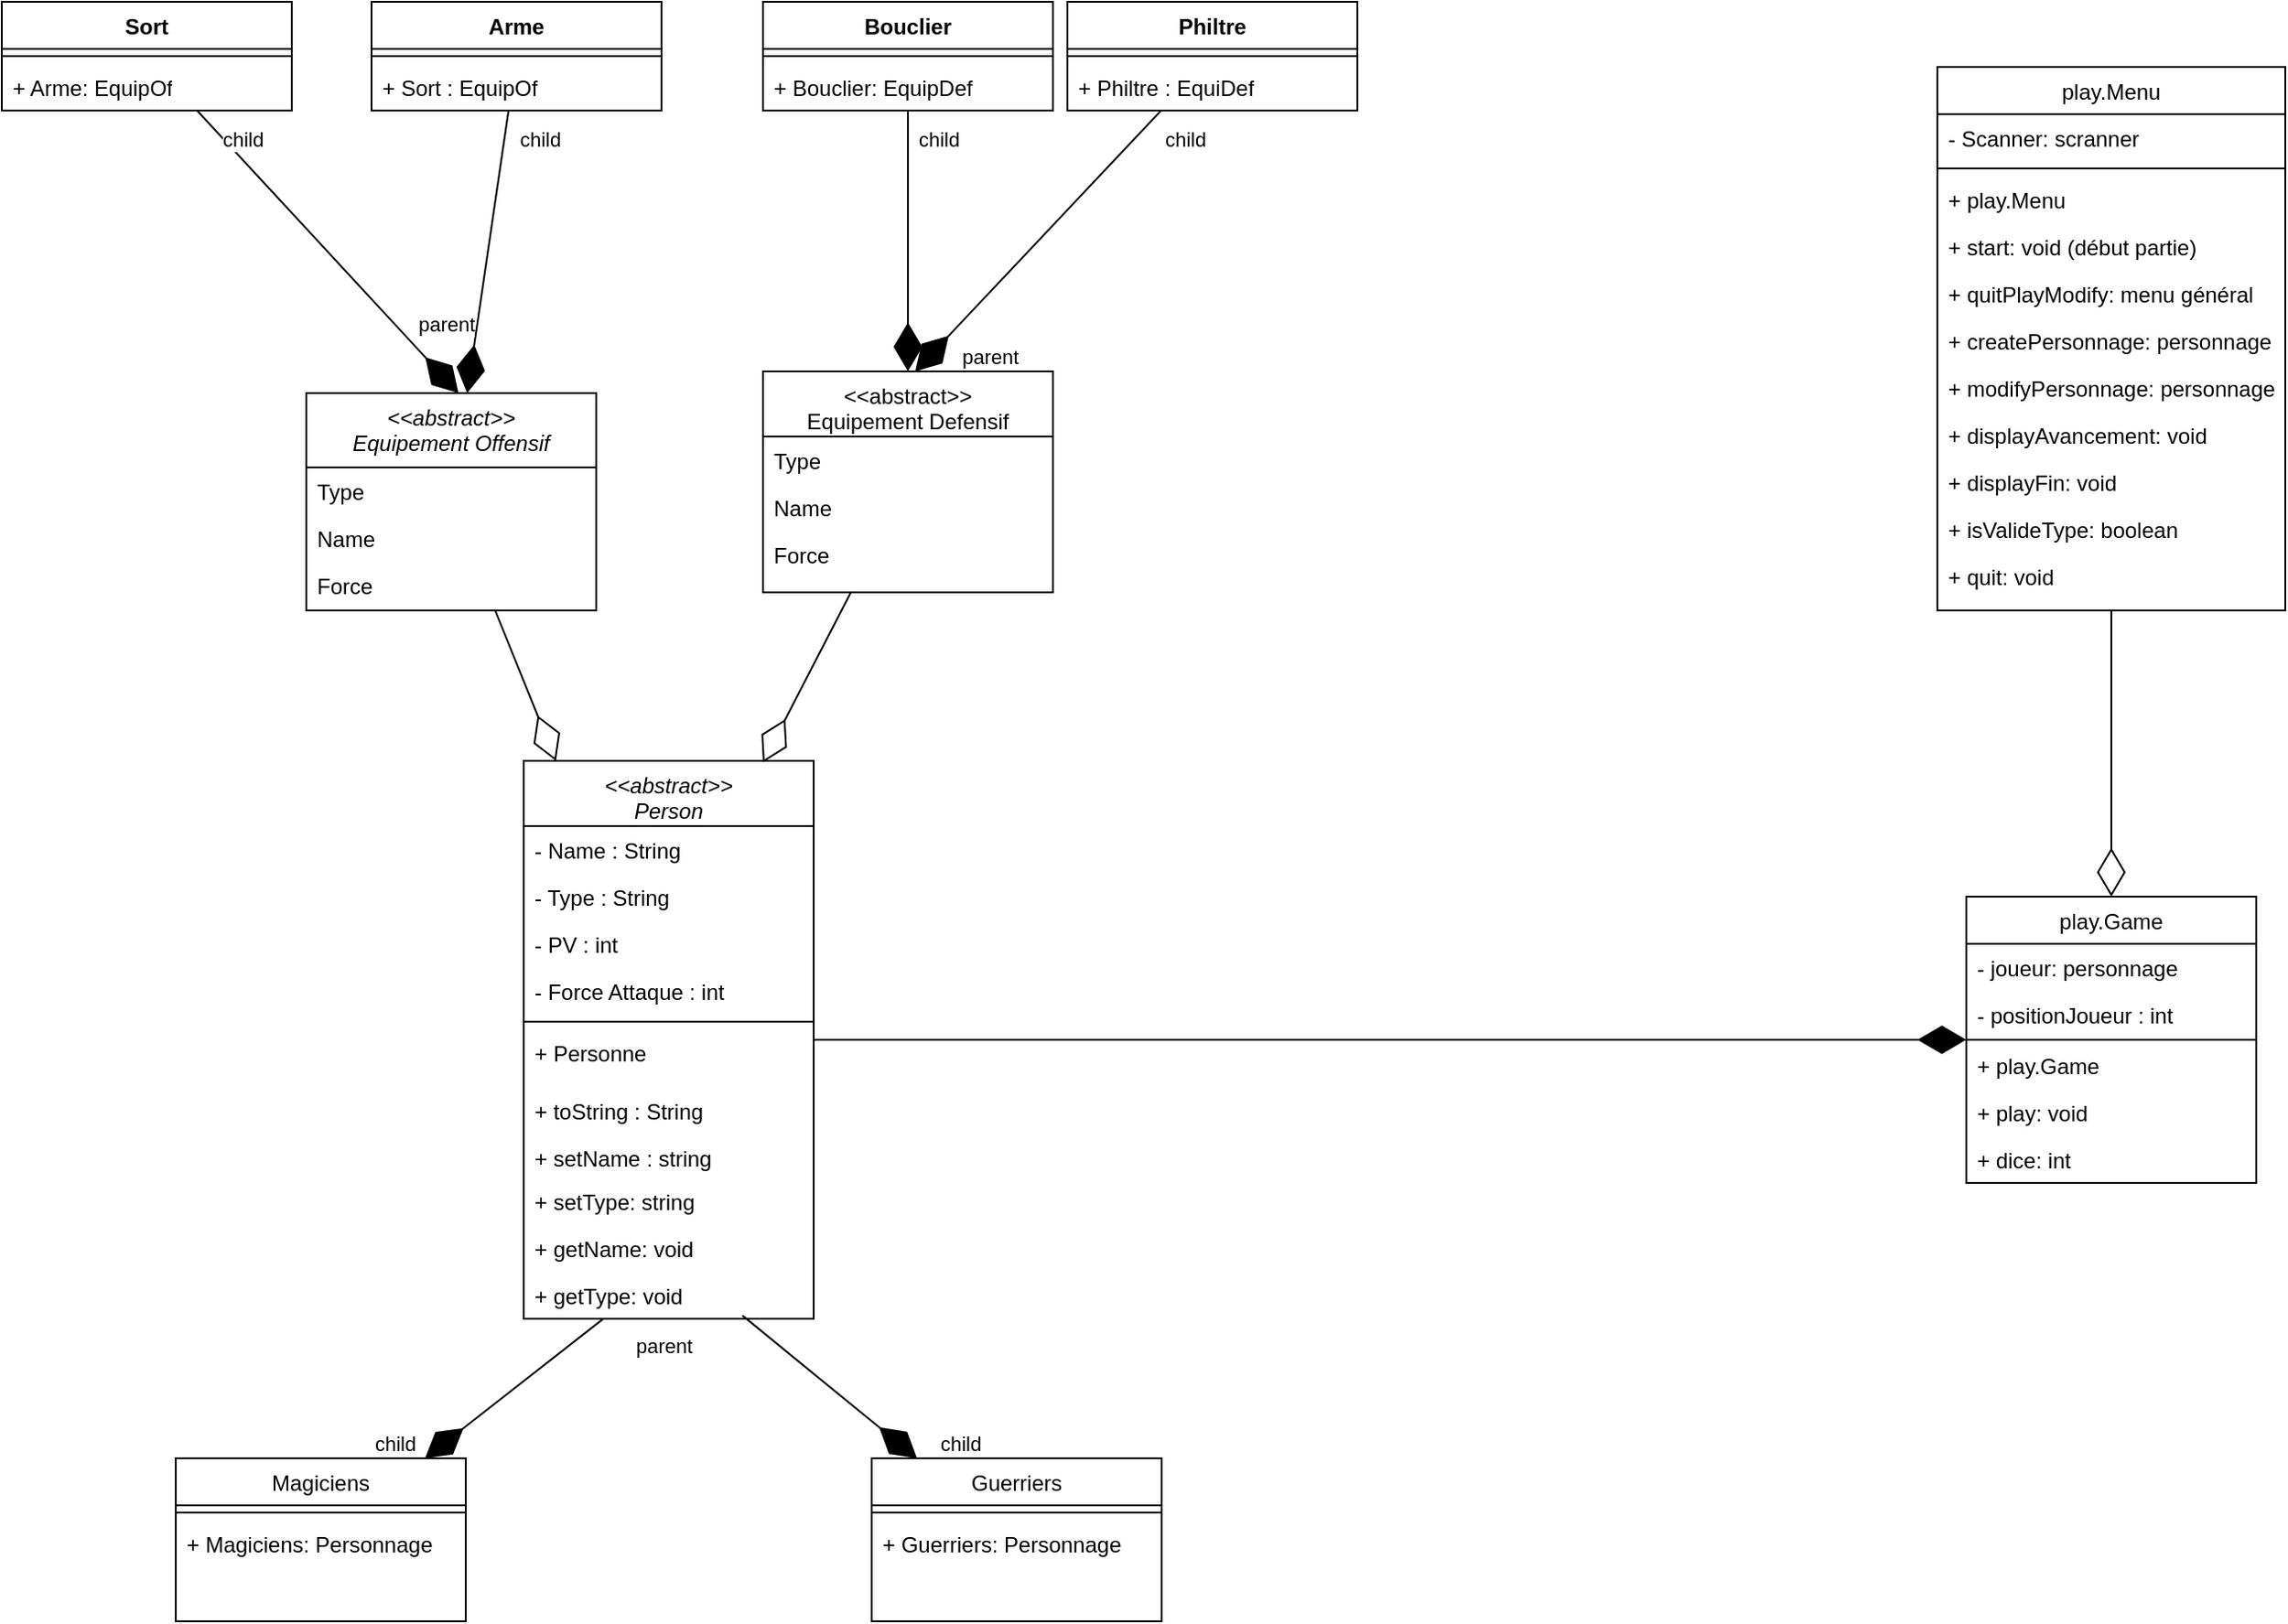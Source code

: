 <mxfile version="24.7.17">
  <diagram id="C5RBs43oDa-KdzZeNtuy" name="Page-1">
    <mxGraphModel dx="2074" dy="1042" grid="1" gridSize="12" guides="1" tooltips="1" connect="1" arrows="1" fold="1" page="1" pageScale="1" pageWidth="827" pageHeight="1169" math="0" shadow="0">
      <root>
        <mxCell id="WIyWlLk6GJQsqaUBKTNV-0" />
        <mxCell id="WIyWlLk6GJQsqaUBKTNV-1" parent="WIyWlLk6GJQsqaUBKTNV-0" />
        <mxCell id="zkfFHV4jXpPFQw0GAbJ--0" value="&lt;&lt;abstract&gt;&gt;&#xa;Person" style="swimlane;fontStyle=2;align=center;verticalAlign=top;childLayout=stackLayout;horizontal=1;startSize=36;horizontalStack=0;resizeParent=1;resizeLast=0;collapsible=1;marginBottom=0;rounded=0;shadow=0;strokeWidth=1;" parent="WIyWlLk6GJQsqaUBKTNV-1" vertex="1">
          <mxGeometry x="516" y="515" width="160" height="308" as="geometry">
            <mxRectangle x="230" y="140" width="160" height="26" as="alternateBounds" />
          </mxGeometry>
        </mxCell>
        <mxCell id="zkfFHV4jXpPFQw0GAbJ--1" value="- Name : String" style="text;align=left;verticalAlign=top;spacingLeft=4;spacingRight=4;overflow=hidden;rotatable=0;points=[[0,0.5],[1,0.5]];portConstraint=eastwest;" parent="zkfFHV4jXpPFQw0GAbJ--0" vertex="1">
          <mxGeometry y="36" width="160" height="26" as="geometry" />
        </mxCell>
        <mxCell id="zkfFHV4jXpPFQw0GAbJ--2" value="- Type : String" style="text;align=left;verticalAlign=top;spacingLeft=4;spacingRight=4;overflow=hidden;rotatable=0;points=[[0,0.5],[1,0.5]];portConstraint=eastwest;rounded=0;shadow=0;html=0;" parent="zkfFHV4jXpPFQw0GAbJ--0" vertex="1">
          <mxGeometry y="62" width="160" height="26" as="geometry" />
        </mxCell>
        <mxCell id="zkfFHV4jXpPFQw0GAbJ--3" value="- PV : int" style="text;align=left;verticalAlign=top;spacingLeft=4;spacingRight=4;overflow=hidden;rotatable=0;points=[[0,0.5],[1,0.5]];portConstraint=eastwest;rounded=0;shadow=0;html=0;" parent="zkfFHV4jXpPFQw0GAbJ--0" vertex="1">
          <mxGeometry y="88" width="160" height="26" as="geometry" />
        </mxCell>
        <mxCell id="jROpITNfgl0mT93YYvuQ-1" value="- Force Attaque : int" style="text;align=left;verticalAlign=top;spacingLeft=4;spacingRight=4;overflow=hidden;rotatable=0;points=[[0,0.5],[1,0.5]];portConstraint=eastwest;rounded=0;shadow=0;html=0;" parent="zkfFHV4jXpPFQw0GAbJ--0" vertex="1">
          <mxGeometry y="114" width="160" height="26" as="geometry" />
        </mxCell>
        <mxCell id="zkfFHV4jXpPFQw0GAbJ--4" value="" style="line;html=1;strokeWidth=1;align=left;verticalAlign=middle;spacingTop=-1;spacingLeft=3;spacingRight=3;rotatable=0;labelPosition=right;points=[];portConstraint=eastwest;" parent="zkfFHV4jXpPFQw0GAbJ--0" vertex="1">
          <mxGeometry y="140" width="160" height="8" as="geometry" />
        </mxCell>
        <mxCell id="zkfFHV4jXpPFQw0GAbJ--5" value="+ Personne" style="text;align=left;verticalAlign=top;spacingLeft=4;spacingRight=4;overflow=hidden;rotatable=0;points=[[0,0.5],[1,0.5]];portConstraint=eastwest;" parent="zkfFHV4jXpPFQw0GAbJ--0" vertex="1">
          <mxGeometry y="148" width="160" height="32" as="geometry" />
        </mxCell>
        <mxCell id="jROpITNfgl0mT93YYvuQ-5" value="+ toString : String" style="text;align=left;verticalAlign=top;spacingLeft=4;spacingRight=4;overflow=hidden;rotatable=0;points=[[0,0.5],[1,0.5]];portConstraint=eastwest;" parent="zkfFHV4jXpPFQw0GAbJ--0" vertex="1">
          <mxGeometry y="180" width="160" height="26" as="geometry" />
        </mxCell>
        <mxCell id="Gl2zfpZ1iNKv7wAVs_t6-0" value="+ setName : string" style="text;align=left;verticalAlign=top;spacingLeft=4;spacingRight=4;overflow=hidden;rotatable=0;points=[[0,0.5],[1,0.5]];portConstraint=eastwest;" parent="zkfFHV4jXpPFQw0GAbJ--0" vertex="1">
          <mxGeometry y="206" width="160" height="24" as="geometry" />
        </mxCell>
        <mxCell id="Gl2zfpZ1iNKv7wAVs_t6-1" value="+ setType: string" style="text;align=left;verticalAlign=top;spacingLeft=4;spacingRight=4;overflow=hidden;rotatable=0;points=[[0,0.5],[1,0.5]];portConstraint=eastwest;" parent="zkfFHV4jXpPFQw0GAbJ--0" vertex="1">
          <mxGeometry y="230" width="160" height="26" as="geometry" />
        </mxCell>
        <mxCell id="Gl2zfpZ1iNKv7wAVs_t6-2" value="+ getName: void" style="text;align=left;verticalAlign=top;spacingLeft=4;spacingRight=4;overflow=hidden;rotatable=0;points=[[0,0.5],[1,0.5]];portConstraint=eastwest;" parent="zkfFHV4jXpPFQw0GAbJ--0" vertex="1">
          <mxGeometry y="256" width="160" height="26" as="geometry" />
        </mxCell>
        <mxCell id="Gl2zfpZ1iNKv7wAVs_t6-3" value="+ getType: void" style="text;align=left;verticalAlign=top;spacingLeft=4;spacingRight=4;overflow=hidden;rotatable=0;points=[[0,0.5],[1,0.5]];portConstraint=eastwest;" parent="zkfFHV4jXpPFQw0GAbJ--0" vertex="1">
          <mxGeometry y="282" width="160" height="26" as="geometry" />
        </mxCell>
        <mxCell id="zkfFHV4jXpPFQw0GAbJ--17" value="Magiciens" style="swimlane;fontStyle=0;align=center;verticalAlign=top;childLayout=stackLayout;horizontal=1;startSize=26;horizontalStack=0;resizeParent=1;resizeLast=0;collapsible=1;marginBottom=0;rounded=0;shadow=0;strokeWidth=1;" parent="WIyWlLk6GJQsqaUBKTNV-1" vertex="1">
          <mxGeometry x="324" y="900" width="160" height="90" as="geometry">
            <mxRectangle x="550" y="140" width="160" height="26" as="alternateBounds" />
          </mxGeometry>
        </mxCell>
        <mxCell id="zkfFHV4jXpPFQw0GAbJ--23" value="" style="line;html=1;strokeWidth=1;align=left;verticalAlign=middle;spacingTop=-1;spacingLeft=3;spacingRight=3;rotatable=0;labelPosition=right;points=[];portConstraint=eastwest;" parent="zkfFHV4jXpPFQw0GAbJ--17" vertex="1">
          <mxGeometry y="26" width="160" height="8" as="geometry" />
        </mxCell>
        <mxCell id="zkfFHV4jXpPFQw0GAbJ--24" value="+ Magiciens: Personnage" style="text;align=left;verticalAlign=top;spacingLeft=4;spacingRight=4;overflow=hidden;rotatable=0;points=[[0,0.5],[1,0.5]];portConstraint=eastwest;" parent="zkfFHV4jXpPFQw0GAbJ--17" vertex="1">
          <mxGeometry y="34" width="160" height="26" as="geometry" />
        </mxCell>
        <mxCell id="jROpITNfgl0mT93YYvuQ-6" value="Guerriers" style="swimlane;fontStyle=0;align=center;verticalAlign=top;childLayout=stackLayout;horizontal=1;startSize=26;horizontalStack=0;resizeParent=1;resizeLast=0;collapsible=1;marginBottom=0;rounded=0;shadow=0;strokeWidth=1;" parent="WIyWlLk6GJQsqaUBKTNV-1" vertex="1">
          <mxGeometry x="708" y="900" width="160" height="90" as="geometry">
            <mxRectangle x="550" y="140" width="160" height="26" as="alternateBounds" />
          </mxGeometry>
        </mxCell>
        <mxCell id="jROpITNfgl0mT93YYvuQ-8" value="" style="line;html=1;strokeWidth=1;align=left;verticalAlign=middle;spacingTop=-1;spacingLeft=3;spacingRight=3;rotatable=0;labelPosition=right;points=[];portConstraint=eastwest;" parent="jROpITNfgl0mT93YYvuQ-6" vertex="1">
          <mxGeometry y="26" width="160" height="8" as="geometry" />
        </mxCell>
        <mxCell id="jROpITNfgl0mT93YYvuQ-9" value="+ Guerriers: Personnage" style="text;align=left;verticalAlign=top;spacingLeft=4;spacingRight=4;overflow=hidden;rotatable=0;points=[[0,0.5],[1,0.5]];portConstraint=eastwest;" parent="jROpITNfgl0mT93YYvuQ-6" vertex="1">
          <mxGeometry y="34" width="160" height="26" as="geometry" />
        </mxCell>
        <mxCell id="jROpITNfgl0mT93YYvuQ-18" value="&lt;&lt;abstract&gt;&gt;&#xa;Equipement Offensif" style="swimlane;fontStyle=2;align=center;verticalAlign=top;childLayout=stackLayout;horizontal=1;startSize=41;horizontalStack=0;resizeParent=1;resizeLast=0;collapsible=1;marginBottom=0;rounded=0;shadow=0;strokeWidth=1;swimlaneLine=1;fillStyle=auto;" parent="WIyWlLk6GJQsqaUBKTNV-1" vertex="1">
          <mxGeometry x="396" y="312" width="160" height="120" as="geometry">
            <mxRectangle x="550" y="140" width="160" height="26" as="alternateBounds" />
          </mxGeometry>
        </mxCell>
        <mxCell id="wySpvfk1D2mx7wKg0cp0-2" value="Type" style="text;align=left;verticalAlign=top;spacingLeft=4;spacingRight=4;overflow=hidden;rotatable=0;points=[[0,0.5],[1,0.5]];portConstraint=eastwest;" parent="jROpITNfgl0mT93YYvuQ-18" vertex="1">
          <mxGeometry y="41" width="160" height="26" as="geometry" />
        </mxCell>
        <mxCell id="wySpvfk1D2mx7wKg0cp0-3" value="Name" style="text;align=left;verticalAlign=top;spacingLeft=4;spacingRight=4;overflow=hidden;rotatable=0;points=[[0,0.5],[1,0.5]];portConstraint=eastwest;" parent="jROpITNfgl0mT93YYvuQ-18" vertex="1">
          <mxGeometry y="67" width="160" height="26" as="geometry" />
        </mxCell>
        <mxCell id="wySpvfk1D2mx7wKg0cp0-4" value="Force" style="text;align=left;verticalAlign=top;spacingLeft=4;spacingRight=4;overflow=hidden;rotatable=0;points=[[0,0.5],[1,0.5]];portConstraint=eastwest;" parent="jROpITNfgl0mT93YYvuQ-18" vertex="1">
          <mxGeometry y="93" width="160" height="26" as="geometry" />
        </mxCell>
        <mxCell id="jROpITNfgl0mT93YYvuQ-21" value="&lt;&lt;abstract&gt;&gt;&#xa;Equipement Defensif" style="swimlane;fontStyle=0;align=center;verticalAlign=top;childLayout=stackLayout;horizontal=1;startSize=36;horizontalStack=0;resizeParent=1;resizeLast=0;collapsible=1;marginBottom=0;rounded=0;shadow=0;strokeWidth=1;" parent="WIyWlLk6GJQsqaUBKTNV-1" vertex="1">
          <mxGeometry x="648" y="300" width="160" height="122" as="geometry">
            <mxRectangle x="550" y="140" width="160" height="26" as="alternateBounds" />
          </mxGeometry>
        </mxCell>
        <mxCell id="jROpITNfgl0mT93YYvuQ-23" value="Type" style="text;align=left;verticalAlign=top;spacingLeft=4;spacingRight=4;overflow=hidden;rotatable=0;points=[[0,0.5],[1,0.5]];portConstraint=eastwest;" parent="jROpITNfgl0mT93YYvuQ-21" vertex="1">
          <mxGeometry y="36" width="160" height="26" as="geometry" />
        </mxCell>
        <mxCell id="wySpvfk1D2mx7wKg0cp0-0" value="Name" style="text;align=left;verticalAlign=top;spacingLeft=4;spacingRight=4;overflow=hidden;rotatable=0;points=[[0,0.5],[1,0.5]];portConstraint=eastwest;" parent="jROpITNfgl0mT93YYvuQ-21" vertex="1">
          <mxGeometry y="62" width="160" height="26" as="geometry" />
        </mxCell>
        <mxCell id="wySpvfk1D2mx7wKg0cp0-1" value="Force" style="text;align=left;verticalAlign=top;spacingLeft=4;spacingRight=4;overflow=hidden;rotatable=0;points=[[0,0.5],[1,0.5]];portConstraint=eastwest;" parent="jROpITNfgl0mT93YYvuQ-21" vertex="1">
          <mxGeometry y="88" width="160" height="26" as="geometry" />
        </mxCell>
        <mxCell id="wySpvfk1D2mx7wKg0cp0-5" value="play.Menu" style="swimlane;fontStyle=0;align=center;verticalAlign=top;childLayout=stackLayout;horizontal=1;startSize=26;horizontalStack=0;resizeParent=1;resizeLast=0;collapsible=1;marginBottom=0;rounded=0;shadow=0;strokeWidth=1;" parent="WIyWlLk6GJQsqaUBKTNV-1" vertex="1">
          <mxGeometry x="1296" y="132" width="192" height="300" as="geometry">
            <mxRectangle x="550" y="140" width="160" height="26" as="alternateBounds" />
          </mxGeometry>
        </mxCell>
        <mxCell id="Gl2zfpZ1iNKv7wAVs_t6-76" value="- Scanner: scranner" style="text;align=left;verticalAlign=top;spacingLeft=4;spacingRight=4;overflow=hidden;rotatable=0;points=[[0,0.5],[1,0.5]];portConstraint=eastwest;" parent="wySpvfk1D2mx7wKg0cp0-5" vertex="1">
          <mxGeometry y="26" width="192" height="26" as="geometry" />
        </mxCell>
        <mxCell id="wySpvfk1D2mx7wKg0cp0-6" value="" style="line;html=1;strokeWidth=1;align=left;verticalAlign=middle;spacingTop=-1;spacingLeft=3;spacingRight=3;rotatable=0;labelPosition=right;points=[];portConstraint=eastwest;" parent="wySpvfk1D2mx7wKg0cp0-5" vertex="1">
          <mxGeometry y="52" width="192" height="8" as="geometry" />
        </mxCell>
        <mxCell id="Gl2zfpZ1iNKv7wAVs_t6-79" value="+ play.Menu" style="text;align=left;verticalAlign=top;spacingLeft=4;spacingRight=4;overflow=hidden;rotatable=0;points=[[0,0.5],[1,0.5]];portConstraint=eastwest;" parent="wySpvfk1D2mx7wKg0cp0-5" vertex="1">
          <mxGeometry y="60" width="192" height="26" as="geometry" />
        </mxCell>
        <mxCell id="Gl2zfpZ1iNKv7wAVs_t6-80" value="+ start: void (début partie)" style="text;align=left;verticalAlign=top;spacingLeft=4;spacingRight=4;overflow=hidden;rotatable=0;points=[[0,0.5],[1,0.5]];portConstraint=eastwest;" parent="wySpvfk1D2mx7wKg0cp0-5" vertex="1">
          <mxGeometry y="86" width="192" height="26" as="geometry" />
        </mxCell>
        <mxCell id="Gl2zfpZ1iNKv7wAVs_t6-81" value="+ quitPlayModify: menu général" style="text;align=left;verticalAlign=top;spacingLeft=4;spacingRight=4;overflow=hidden;rotatable=0;points=[[0,0.5],[1,0.5]];portConstraint=eastwest;" parent="wySpvfk1D2mx7wKg0cp0-5" vertex="1">
          <mxGeometry y="112" width="192" height="26" as="geometry" />
        </mxCell>
        <mxCell id="Gl2zfpZ1iNKv7wAVs_t6-82" value="+ createPersonnage: personnage" style="text;align=left;verticalAlign=top;spacingLeft=4;spacingRight=4;overflow=hidden;rotatable=0;points=[[0,0.5],[1,0.5]];portConstraint=eastwest;" parent="wySpvfk1D2mx7wKg0cp0-5" vertex="1">
          <mxGeometry y="138" width="192" height="26" as="geometry" />
        </mxCell>
        <mxCell id="Gl2zfpZ1iNKv7wAVs_t6-83" value="+ modifyPersonnage: personnage" style="text;align=left;verticalAlign=top;spacingLeft=4;spacingRight=4;overflow=hidden;rotatable=0;points=[[0,0.5],[1,0.5]];portConstraint=eastwest;" parent="wySpvfk1D2mx7wKg0cp0-5" vertex="1">
          <mxGeometry y="164" width="192" height="26" as="geometry" />
        </mxCell>
        <mxCell id="Gl2zfpZ1iNKv7wAVs_t6-84" value="+ displayAvancement: void" style="text;align=left;verticalAlign=top;spacingLeft=4;spacingRight=4;overflow=hidden;rotatable=0;points=[[0,0.5],[1,0.5]];portConstraint=eastwest;" parent="wySpvfk1D2mx7wKg0cp0-5" vertex="1">
          <mxGeometry y="190" width="192" height="26" as="geometry" />
        </mxCell>
        <mxCell id="Gl2zfpZ1iNKv7wAVs_t6-85" value="+ displayFin: void" style="text;align=left;verticalAlign=top;spacingLeft=4;spacingRight=4;overflow=hidden;rotatable=0;points=[[0,0.5],[1,0.5]];portConstraint=eastwest;" parent="wySpvfk1D2mx7wKg0cp0-5" vertex="1">
          <mxGeometry y="216" width="192" height="26" as="geometry" />
        </mxCell>
        <mxCell id="Gl2zfpZ1iNKv7wAVs_t6-86" value="+ isValideType: boolean" style="text;align=left;verticalAlign=top;spacingLeft=4;spacingRight=4;overflow=hidden;rotatable=0;points=[[0,0.5],[1,0.5]];portConstraint=eastwest;" parent="wySpvfk1D2mx7wKg0cp0-5" vertex="1">
          <mxGeometry y="242" width="192" height="26" as="geometry" />
        </mxCell>
        <mxCell id="Gl2zfpZ1iNKv7wAVs_t6-87" value="+ quit: void" style="text;align=left;verticalAlign=top;spacingLeft=4;spacingRight=4;overflow=hidden;rotatable=0;points=[[0,0.5],[1,0.5]];portConstraint=eastwest;" parent="wySpvfk1D2mx7wKg0cp0-5" vertex="1">
          <mxGeometry y="268" width="192" height="26" as="geometry" />
        </mxCell>
        <mxCell id="wySpvfk1D2mx7wKg0cp0-8" value="play.Game" style="swimlane;fontStyle=0;align=center;verticalAlign=top;childLayout=stackLayout;horizontal=1;startSize=26;horizontalStack=0;resizeParent=1;resizeLast=0;collapsible=1;marginBottom=0;rounded=0;shadow=0;strokeWidth=1;" parent="WIyWlLk6GJQsqaUBKTNV-1" vertex="1">
          <mxGeometry x="1312" y="590" width="160" height="158" as="geometry">
            <mxRectangle x="550" y="140" width="160" height="26" as="alternateBounds" />
          </mxGeometry>
        </mxCell>
        <mxCell id="Gl2zfpZ1iNKv7wAVs_t6-88" value="- joueur: personnage" style="text;align=left;verticalAlign=top;spacingLeft=4;spacingRight=4;overflow=hidden;rotatable=0;points=[[0,0.5],[1,0.5]];portConstraint=eastwest;" parent="wySpvfk1D2mx7wKg0cp0-8" vertex="1">
          <mxGeometry y="26" width="160" height="26" as="geometry" />
        </mxCell>
        <mxCell id="Gl2zfpZ1iNKv7wAVs_t6-89" value="- positionJoueur : int" style="text;align=left;verticalAlign=top;spacingLeft=4;spacingRight=4;overflow=hidden;rotatable=0;points=[[0,0.5],[1,0.5]];portConstraint=eastwest;" parent="wySpvfk1D2mx7wKg0cp0-8" vertex="1">
          <mxGeometry y="52" width="160" height="26" as="geometry" />
        </mxCell>
        <mxCell id="wySpvfk1D2mx7wKg0cp0-9" value="" style="line;html=1;strokeWidth=1;align=left;verticalAlign=middle;spacingTop=-1;spacingLeft=3;spacingRight=3;rotatable=0;labelPosition=right;points=[];portConstraint=eastwest;" parent="wySpvfk1D2mx7wKg0cp0-8" vertex="1">
          <mxGeometry y="78" width="160" height="2" as="geometry" />
        </mxCell>
        <mxCell id="Gl2zfpZ1iNKv7wAVs_t6-91" value="+ play.Game" style="text;align=left;verticalAlign=top;spacingLeft=4;spacingRight=4;overflow=hidden;rotatable=0;points=[[0,0.5],[1,0.5]];portConstraint=eastwest;" parent="wySpvfk1D2mx7wKg0cp0-8" vertex="1">
          <mxGeometry y="80" width="160" height="26" as="geometry" />
        </mxCell>
        <mxCell id="Gl2zfpZ1iNKv7wAVs_t6-92" value="+ play: void" style="text;align=left;verticalAlign=top;spacingLeft=4;spacingRight=4;overflow=hidden;rotatable=0;points=[[0,0.5],[1,0.5]];portConstraint=eastwest;" parent="wySpvfk1D2mx7wKg0cp0-8" vertex="1">
          <mxGeometry y="106" width="160" height="26" as="geometry" />
        </mxCell>
        <mxCell id="Gl2zfpZ1iNKv7wAVs_t6-93" value="+ dice: int" style="text;align=left;verticalAlign=top;spacingLeft=4;spacingRight=4;overflow=hidden;rotatable=0;points=[[0,0.5],[1,0.5]];portConstraint=eastwest;" parent="wySpvfk1D2mx7wKg0cp0-8" vertex="1">
          <mxGeometry y="132" width="160" height="26" as="geometry" />
        </mxCell>
        <mxCell id="wySpvfk1D2mx7wKg0cp0-12" value="Arme" style="swimlane;fontStyle=1;align=center;verticalAlign=top;childLayout=stackLayout;horizontal=1;startSize=26;horizontalStack=0;resizeParent=1;resizeParentMax=0;resizeLast=0;collapsible=1;marginBottom=0;whiteSpace=wrap;html=1;" parent="WIyWlLk6GJQsqaUBKTNV-1" vertex="1">
          <mxGeometry x="432" y="96" width="160" height="60" as="geometry" />
        </mxCell>
        <mxCell id="wySpvfk1D2mx7wKg0cp0-14" value="" style="line;strokeWidth=1;fillColor=none;align=left;verticalAlign=middle;spacingTop=-1;spacingLeft=3;spacingRight=3;rotatable=0;labelPosition=right;points=[];portConstraint=eastwest;strokeColor=inherit;" parent="wySpvfk1D2mx7wKg0cp0-12" vertex="1">
          <mxGeometry y="26" width="160" height="8" as="geometry" />
        </mxCell>
        <mxCell id="wySpvfk1D2mx7wKg0cp0-15" value="+ Sort : EquipOf" style="text;strokeColor=none;fillColor=none;align=left;verticalAlign=top;spacingLeft=4;spacingRight=4;overflow=hidden;rotatable=0;points=[[0,0.5],[1,0.5]];portConstraint=eastwest;whiteSpace=wrap;html=1;" parent="wySpvfk1D2mx7wKg0cp0-12" vertex="1">
          <mxGeometry y="34" width="160" height="26" as="geometry" />
        </mxCell>
        <mxCell id="Gl2zfpZ1iNKv7wAVs_t6-4" value="Sort" style="swimlane;fontStyle=1;align=center;verticalAlign=top;childLayout=stackLayout;horizontal=1;startSize=26;horizontalStack=0;resizeParent=1;resizeParentMax=0;resizeLast=0;collapsible=1;marginBottom=0;whiteSpace=wrap;html=1;" parent="WIyWlLk6GJQsqaUBKTNV-1" vertex="1">
          <mxGeometry x="228" y="96" width="160" height="60" as="geometry" />
        </mxCell>
        <mxCell id="Gl2zfpZ1iNKv7wAVs_t6-6" value="" style="line;strokeWidth=1;fillColor=none;align=left;verticalAlign=middle;spacingTop=-1;spacingLeft=3;spacingRight=3;rotatable=0;labelPosition=right;points=[];portConstraint=eastwest;strokeColor=inherit;" parent="Gl2zfpZ1iNKv7wAVs_t6-4" vertex="1">
          <mxGeometry y="26" width="160" height="8" as="geometry" />
        </mxCell>
        <mxCell id="Gl2zfpZ1iNKv7wAVs_t6-7" value="+ Arme: EquipOf" style="text;strokeColor=none;fillColor=none;align=left;verticalAlign=top;spacingLeft=4;spacingRight=4;overflow=hidden;rotatable=0;points=[[0,0.5],[1,0.5]];portConstraint=eastwest;whiteSpace=wrap;html=1;" parent="Gl2zfpZ1iNKv7wAVs_t6-4" vertex="1">
          <mxGeometry y="34" width="160" height="26" as="geometry" />
        </mxCell>
        <mxCell id="Gl2zfpZ1iNKv7wAVs_t6-40" value="Philtre" style="swimlane;fontStyle=1;align=center;verticalAlign=top;childLayout=stackLayout;horizontal=1;startSize=26;horizontalStack=0;resizeParent=1;resizeParentMax=0;resizeLast=0;collapsible=1;marginBottom=0;whiteSpace=wrap;html=1;" parent="WIyWlLk6GJQsqaUBKTNV-1" vertex="1">
          <mxGeometry x="816" y="96" width="160" height="60" as="geometry" />
        </mxCell>
        <mxCell id="Gl2zfpZ1iNKv7wAVs_t6-41" value="" style="line;strokeWidth=1;fillColor=none;align=left;verticalAlign=middle;spacingTop=-1;spacingLeft=3;spacingRight=3;rotatable=0;labelPosition=right;points=[];portConstraint=eastwest;strokeColor=inherit;" parent="Gl2zfpZ1iNKv7wAVs_t6-40" vertex="1">
          <mxGeometry y="26" width="160" height="8" as="geometry" />
        </mxCell>
        <mxCell id="Gl2zfpZ1iNKv7wAVs_t6-42" value="+ Philtre : EquiDef" style="text;strokeColor=none;fillColor=none;align=left;verticalAlign=top;spacingLeft=4;spacingRight=4;overflow=hidden;rotatable=0;points=[[0,0.5],[1,0.5]];portConstraint=eastwest;whiteSpace=wrap;html=1;" parent="Gl2zfpZ1iNKv7wAVs_t6-40" vertex="1">
          <mxGeometry y="34" width="160" height="26" as="geometry" />
        </mxCell>
        <mxCell id="Gl2zfpZ1iNKv7wAVs_t6-43" value="Bouclier" style="swimlane;fontStyle=1;align=center;verticalAlign=top;childLayout=stackLayout;horizontal=1;startSize=26;horizontalStack=0;resizeParent=1;resizeParentMax=0;resizeLast=0;collapsible=1;marginBottom=0;whiteSpace=wrap;html=1;" parent="WIyWlLk6GJQsqaUBKTNV-1" vertex="1">
          <mxGeometry x="648" y="96" width="160" height="60" as="geometry" />
        </mxCell>
        <mxCell id="Gl2zfpZ1iNKv7wAVs_t6-44" value="" style="line;strokeWidth=1;fillColor=none;align=left;verticalAlign=middle;spacingTop=-1;spacingLeft=3;spacingRight=3;rotatable=0;labelPosition=right;points=[];portConstraint=eastwest;strokeColor=inherit;" parent="Gl2zfpZ1iNKv7wAVs_t6-43" vertex="1">
          <mxGeometry y="26" width="160" height="8" as="geometry" />
        </mxCell>
        <mxCell id="Gl2zfpZ1iNKv7wAVs_t6-45" value="+ Bouclier: EquipDef" style="text;strokeColor=none;fillColor=none;align=left;verticalAlign=top;spacingLeft=4;spacingRight=4;overflow=hidden;rotatable=0;points=[[0,0.5],[1,0.5]];portConstraint=eastwest;whiteSpace=wrap;html=1;" parent="Gl2zfpZ1iNKv7wAVs_t6-43" vertex="1">
          <mxGeometry y="34" width="160" height="26" as="geometry" />
        </mxCell>
        <mxCell id="eUtUZqLBSgeK_xKjZqeY-2" value="" style="endArrow=diamondThin;endFill=1;endSize=24;html=1;rounded=0;" edge="1" parent="WIyWlLk6GJQsqaUBKTNV-1" source="zkfFHV4jXpPFQw0GAbJ--0" target="wySpvfk1D2mx7wKg0cp0-8">
          <mxGeometry width="160" relative="1" as="geometry">
            <mxPoint x="816" y="480" as="sourcePoint" />
            <mxPoint x="976" y="480" as="targetPoint" />
          </mxGeometry>
        </mxCell>
        <mxCell id="eUtUZqLBSgeK_xKjZqeY-3" value="" style="endArrow=diamondThin;endFill=0;endSize=24;html=1;rounded=0;entryX=0.5;entryY=0;entryDx=0;entryDy=0;" edge="1" parent="WIyWlLk6GJQsqaUBKTNV-1" source="wySpvfk1D2mx7wKg0cp0-5" target="wySpvfk1D2mx7wKg0cp0-8">
          <mxGeometry width="160" relative="1" as="geometry">
            <mxPoint x="840" y="492" as="sourcePoint" />
            <mxPoint x="1000" y="492" as="targetPoint" />
          </mxGeometry>
        </mxCell>
        <mxCell id="eUtUZqLBSgeK_xKjZqeY-5" value="" style="endArrow=diamondThin;endFill=0;endSize=24;html=1;rounded=0;" edge="1" parent="WIyWlLk6GJQsqaUBKTNV-1" source="jROpITNfgl0mT93YYvuQ-18" target="zkfFHV4jXpPFQw0GAbJ--0">
          <mxGeometry width="160" relative="1" as="geometry">
            <mxPoint x="648" y="540" as="sourcePoint" />
            <mxPoint x="408" y="540" as="targetPoint" />
          </mxGeometry>
        </mxCell>
        <mxCell id="eUtUZqLBSgeK_xKjZqeY-6" value="" style="endArrow=diamondThin;endFill=0;endSize=24;html=1;rounded=0;entryX=0.825;entryY=0.003;entryDx=0;entryDy=0;entryPerimeter=0;" edge="1" parent="WIyWlLk6GJQsqaUBKTNV-1" source="jROpITNfgl0mT93YYvuQ-21" target="zkfFHV4jXpPFQw0GAbJ--0">
          <mxGeometry width="160" relative="1" as="geometry">
            <mxPoint x="512" y="444" as="sourcePoint" />
            <mxPoint x="546" y="527" as="targetPoint" />
          </mxGeometry>
        </mxCell>
        <mxCell id="eUtUZqLBSgeK_xKjZqeY-7" value="parent" style="edgeLabel;resizable=0;html=1;align=left;verticalAlign=bottom;" connectable="0" vertex="1" parent="WIyWlLk6GJQsqaUBKTNV-1">
          <mxGeometry x="756" y="300" as="geometry" />
        </mxCell>
        <mxCell id="eUtUZqLBSgeK_xKjZqeY-9" value="" style="endArrow=diamondThin;endFill=1;endSize=24;html=1;rounded=0;entryX=0.5;entryY=0;entryDx=0;entryDy=0;" edge="1" parent="WIyWlLk6GJQsqaUBKTNV-1" source="Gl2zfpZ1iNKv7wAVs_t6-43" target="jROpITNfgl0mT93YYvuQ-21">
          <mxGeometry width="160" relative="1" as="geometry">
            <mxPoint x="709" y="434" as="sourcePoint" />
            <mxPoint x="660" y="528" as="targetPoint" />
          </mxGeometry>
        </mxCell>
        <mxCell id="eUtUZqLBSgeK_xKjZqeY-10" value="" style="endArrow=diamondThin;endFill=1;endSize=24;html=1;rounded=0;" edge="1" parent="WIyWlLk6GJQsqaUBKTNV-1" source="Gl2zfpZ1iNKv7wAVs_t6-40">
          <mxGeometry width="160" relative="1" as="geometry">
            <mxPoint x="740" y="168" as="sourcePoint" />
            <mxPoint x="732" y="300" as="targetPoint" />
          </mxGeometry>
        </mxCell>
        <mxCell id="eUtUZqLBSgeK_xKjZqeY-11" value="child" style="edgeLabel;resizable=0;html=1;align=left;verticalAlign=bottom;" connectable="0" vertex="1" parent="WIyWlLk6GJQsqaUBKTNV-1">
          <mxGeometry x="868" y="180" as="geometry" />
        </mxCell>
        <mxCell id="eUtUZqLBSgeK_xKjZqeY-12" value="child" style="edgeLabel;resizable=0;html=1;align=left;verticalAlign=bottom;" connectable="0" vertex="1" parent="WIyWlLk6GJQsqaUBKTNV-1">
          <mxGeometry x="732" y="180" as="geometry" />
        </mxCell>
        <mxCell id="eUtUZqLBSgeK_xKjZqeY-13" value="" style="endArrow=diamondThin;endFill=1;endSize=24;html=1;rounded=0;" edge="1" parent="WIyWlLk6GJQsqaUBKTNV-1" source="wySpvfk1D2mx7wKg0cp0-12" target="jROpITNfgl0mT93YYvuQ-18">
          <mxGeometry width="160" relative="1" as="geometry">
            <mxPoint x="880" y="168" as="sourcePoint" />
            <mxPoint x="744" y="312" as="targetPoint" />
          </mxGeometry>
        </mxCell>
        <mxCell id="eUtUZqLBSgeK_xKjZqeY-14" value="" style="endArrow=diamondThin;endFill=1;endSize=24;html=1;rounded=0;entryX=0.525;entryY=0;entryDx=0;entryDy=0;entryPerimeter=0;" edge="1" parent="WIyWlLk6GJQsqaUBKTNV-1" source="Gl2zfpZ1iNKv7wAVs_t6-4" target="jROpITNfgl0mT93YYvuQ-18">
          <mxGeometry width="160" relative="1" as="geometry">
            <mxPoint x="521" y="168" as="sourcePoint" />
            <mxPoint x="503" y="324" as="targetPoint" />
          </mxGeometry>
        </mxCell>
        <mxCell id="eUtUZqLBSgeK_xKjZqeY-15" value="child" style="edgeLabel;resizable=0;html=1;align=left;verticalAlign=bottom;" connectable="0" vertex="1" parent="WIyWlLk6GJQsqaUBKTNV-1">
          <mxGeometry x="512" y="180" as="geometry" />
        </mxCell>
        <mxCell id="eUtUZqLBSgeK_xKjZqeY-16" value="child" style="edgeLabel;resizable=0;html=1;align=left;verticalAlign=bottom;" connectable="0" vertex="1" parent="WIyWlLk6GJQsqaUBKTNV-1">
          <mxGeometry x="348" y="180" as="geometry" />
        </mxCell>
        <mxCell id="eUtUZqLBSgeK_xKjZqeY-17" value="parent" style="edgeLabel;resizable=0;html=1;align=left;verticalAlign=bottom;" connectable="0" vertex="1" parent="WIyWlLk6GJQsqaUBKTNV-1">
          <mxGeometry x="456" y="282" as="geometry" />
        </mxCell>
        <mxCell id="eUtUZqLBSgeK_xKjZqeY-23" value="" style="endArrow=diamondThin;endFill=1;endSize=24;html=1;rounded=0;exitX=0.754;exitY=0.93;exitDx=0;exitDy=0;exitPerimeter=0;" edge="1" parent="WIyWlLk6GJQsqaUBKTNV-1" source="Gl2zfpZ1iNKv7wAVs_t6-3" target="jROpITNfgl0mT93YYvuQ-6">
          <mxGeometry width="160" relative="1" as="geometry">
            <mxPoint x="472" y="720" as="sourcePoint" />
            <mxPoint x="449" y="876" as="targetPoint" />
          </mxGeometry>
        </mxCell>
        <mxCell id="eUtUZqLBSgeK_xKjZqeY-24" value="" style="endArrow=diamondThin;endFill=1;endSize=24;html=1;rounded=0;exitX=0.276;exitY=0.993;exitDx=0;exitDy=0;exitPerimeter=0;" edge="1" parent="WIyWlLk6GJQsqaUBKTNV-1" source="Gl2zfpZ1iNKv7wAVs_t6-3" target="zkfFHV4jXpPFQw0GAbJ--17">
          <mxGeometry width="160" relative="1" as="geometry">
            <mxPoint x="300" y="720" as="sourcePoint" />
            <mxPoint x="444" y="876" as="targetPoint" />
          </mxGeometry>
        </mxCell>
        <mxCell id="eUtUZqLBSgeK_xKjZqeY-25" value="child" style="edgeLabel;resizable=0;html=1;align=left;verticalAlign=bottom;" connectable="0" vertex="1" parent="WIyWlLk6GJQsqaUBKTNV-1">
          <mxGeometry x="744" y="900" as="geometry" />
        </mxCell>
        <mxCell id="eUtUZqLBSgeK_xKjZqeY-26" value="child" style="edgeLabel;resizable=0;html=1;align=left;verticalAlign=bottom;" connectable="0" vertex="1" parent="WIyWlLk6GJQsqaUBKTNV-1">
          <mxGeometry x="432" y="900" as="geometry" />
        </mxCell>
        <mxCell id="eUtUZqLBSgeK_xKjZqeY-27" value="parent" style="edgeLabel;resizable=0;html=1;align=left;verticalAlign=bottom;" connectable="0" vertex="1" parent="WIyWlLk6GJQsqaUBKTNV-1">
          <mxGeometry x="576" y="846" as="geometry" />
        </mxCell>
      </root>
    </mxGraphModel>
  </diagram>
</mxfile>

